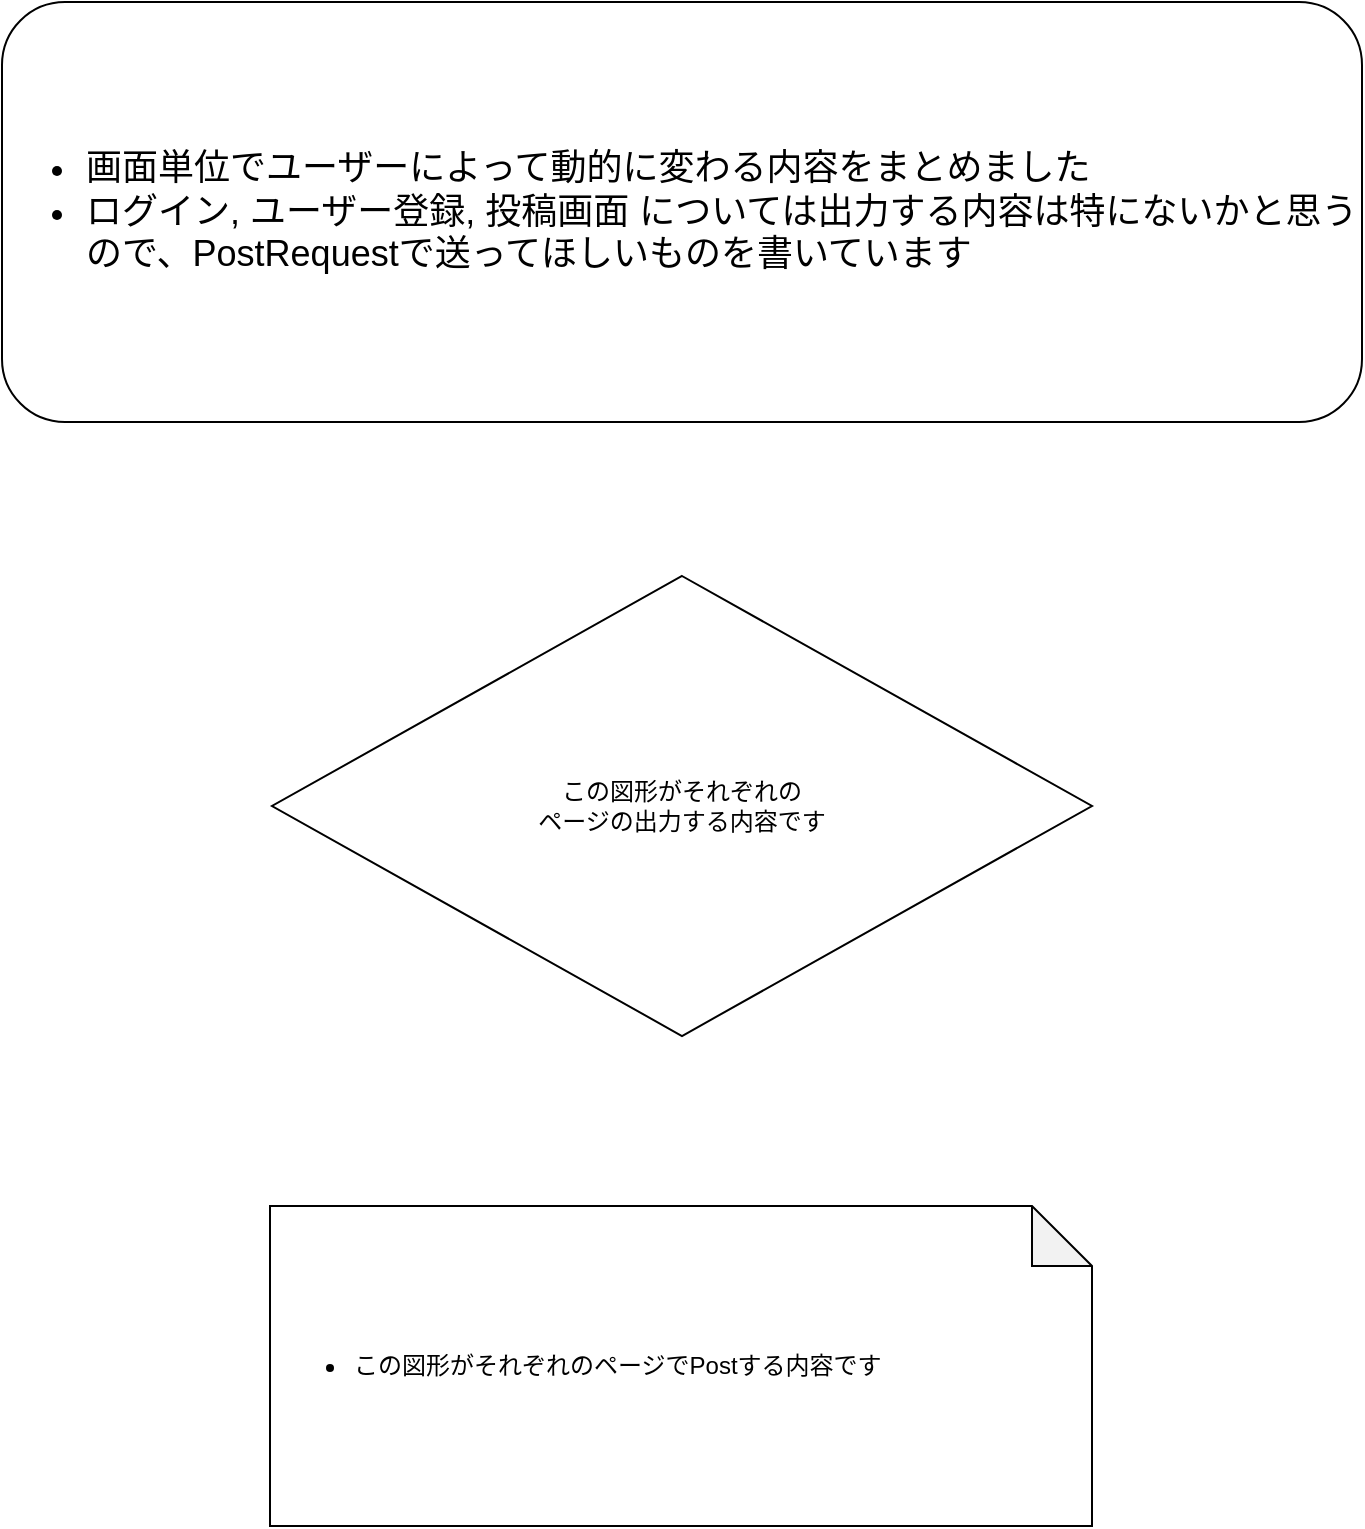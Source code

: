 <mxfile>
    <diagram id="TOjAec38Bqr92ZQ6rcLn" name="README">
        <mxGraphModel dx="1178" dy="1011" grid="1" gridSize="10" guides="1" tooltips="1" connect="1" arrows="1" fold="1" page="1" pageScale="1" pageWidth="827" pageHeight="1169" math="0" shadow="0">
            <root>
                <mxCell id="Z340vtowlNFs9T8fUVKw-0"/>
                <mxCell id="Z340vtowlNFs9T8fUVKw-1" parent="Z340vtowlNFs9T8fUVKw-0"/>
                <mxCell id="0" value="" style="group" parent="Z340vtowlNFs9T8fUVKw-1" vertex="1" connectable="0">
                    <mxGeometry x="208" y="347" width="411" height="475" as="geometry"/>
                </mxCell>
                <mxCell id="ZrhUMoB5-oB5zieBaNrR-1" value="この図形がそれぞれの&lt;br&gt;ページの出力する内容です" style="rhombus;whiteSpace=wrap;html=1;" parent="0" vertex="1">
                    <mxGeometry x="1" width="410" height="230" as="geometry"/>
                </mxCell>
                <mxCell id="ZrhUMoB5-oB5zieBaNrR-2" value="&lt;ul&gt;&lt;li&gt;この図形がそれぞれのページでPostする内容です&lt;/li&gt;&lt;/ul&gt;" style="shape=note;whiteSpace=wrap;html=1;backgroundOutline=1;darkOpacity=0.05;align=left;" parent="0" vertex="1">
                    <mxGeometry y="315" width="411" height="160" as="geometry"/>
                </mxCell>
                <mxCell id="Xd4OK4X50svH7sEJbm8g-0" value="&lt;ul&gt;&lt;li&gt;画面単位でユーザーによって動的に変わる内容をまとめました&lt;/li&gt;&lt;li&gt;ログイン, ユーザー登録, 投稿画面 については出力する内容は特にないかと思うので、PostRequestで送ってほしいものを書いています&lt;/li&gt;&lt;/ul&gt;" style="rounded=1;whiteSpace=wrap;html=1;fontSize=18;align=left;" parent="Z340vtowlNFs9T8fUVKw-1" vertex="1">
                    <mxGeometry x="74" y="60" width="680" height="210" as="geometry"/>
                </mxCell>
            </root>
        </mxGraphModel>
    </diagram>
    <diagram id="IO1MSbE2mdEYFcM0x6xF" name="ホーム画面">
        <mxGraphModel dx="1178" dy="1011" grid="1" gridSize="10" guides="1" tooltips="1" connect="1" arrows="1" fold="1" page="1" pageScale="1" pageWidth="827" pageHeight="1169" math="0" shadow="0">
            <root>
                <mxCell id="0"/>
                <mxCell id="1" parent="0"/>
                <mxCell id="IXMUylkqyQwvcKXOMblG-1" value="ホーム画面に表示する記事一覧" style="swimlane;" parent="1" vertex="1">
                    <mxGeometry x="119" y="80" width="590" height="380" as="geometry"/>
                </mxCell>
                <mxCell id="p5NHpRmwwphwd0liqsfX-1" value="&lt;div style=&quot;text-align: justify&quot;&gt;&lt;font style=&quot;font-size: 16px&quot;&gt;[ articleList ]&lt;/font&gt;&lt;/div&gt;&lt;div style=&quot;text-align: justify&quot;&gt;&lt;font size=&quot;3&quot;&gt;userName&lt;/font&gt;&lt;/div&gt;&lt;div style=&quot;text-align: justify&quot;&gt;&lt;font size=&quot;3&quot;&gt;title&lt;/font&gt;&lt;/div&gt;&lt;div style=&quot;text-align: justify&quot;&gt;&lt;font size=&quot;3&quot;&gt;tags&lt;/font&gt;&lt;/div&gt;&lt;div style=&quot;text-align: justify&quot;&gt;&lt;font size=&quot;3&quot;&gt;likesCount&lt;/font&gt;&lt;/div&gt;&lt;div style=&quot;text-align: justify&quot;&gt;&lt;font size=&quot;3&quot;&gt;postedDate&lt;/font&gt;&lt;/div&gt;" style="rhombus;whiteSpace=wrap;html=1;" parent="IXMUylkqyQwvcKXOMblG-1" vertex="1">
                    <mxGeometry x="60" y="50" width="470" height="300" as="geometry"/>
                </mxCell>
            </root>
        </mxGraphModel>
    </diagram>
    <diagram id="wjPuVwsGQqiZOK8hDawq" name="記事画面">
        <mxGraphModel dx="1178" dy="1011" grid="1" gridSize="10" guides="1" tooltips="1" connect="1" arrows="1" fold="1" page="1" pageScale="1" pageWidth="827" pageHeight="1169" math="0" shadow="0">
            <root>
                <mxCell id="vGxZBRVO76o9lHpCY_97-0"/>
                <mxCell id="vGxZBRVO76o9lHpCY_97-1" parent="vGxZBRVO76o9lHpCY_97-0"/>
                <mxCell id="aJAqhOcmWjOFBaTY7RBI-0" value="記事詳細" style="swimlane;" parent="vGxZBRVO76o9lHpCY_97-1" vertex="1">
                    <mxGeometry x="40" y="40" width="750" height="670" as="geometry"/>
                </mxCell>
                <mxCell id="aJAqhOcmWjOFBaTY7RBI-1" value="&lt;div style=&quot;text-align: justify&quot;&gt;&lt;font style=&quot;font-size: 16px&quot;&gt;&lt;span&gt;[Article]&lt;/span&gt;&lt;br&gt;&lt;/font&gt;&lt;/div&gt;&lt;div style=&quot;text-align: justify&quot;&gt;&lt;font size=&quot;3&quot;&gt;title&lt;br&gt;&lt;/font&gt;&lt;/div&gt;&lt;div style=&quot;text-align: justify&quot;&gt;&lt;font size=&quot;3&quot;&gt;content&lt;/font&gt;&lt;/div&gt;&lt;div style=&quot;text-align: justify&quot;&gt;&lt;font size=&quot;3&quot;&gt;tags&lt;/font&gt;&lt;/div&gt;&lt;div style=&quot;text-align: justify&quot;&gt;&lt;font size=&quot;3&quot;&gt;postedDate&lt;/font&gt;&lt;/div&gt;&lt;div style=&quot;text-align: justify&quot;&gt;&lt;font size=&quot;3&quot;&gt;&lt;br&gt;&lt;/font&gt;&lt;/div&gt;&lt;div style=&quot;text-align: justify&quot;&gt;&lt;font size=&quot;3&quot;&gt;&lt;span&gt;[PostedUser]&lt;/span&gt;&lt;br&gt;&lt;/font&gt;&lt;/div&gt;&lt;div style=&quot;text-align: justify&quot;&gt;&lt;font size=&quot;3&quot;&gt;image&lt;/font&gt;&lt;/div&gt;&lt;div style=&quot;text-align: justify&quot;&gt;&lt;font size=&quot;3&quot;&gt;userName&lt;/font&gt;&lt;/div&gt;&lt;div style=&quot;text-align: justify&quot;&gt;&lt;font size=&quot;3&quot;&gt;engineerType&lt;/font&gt;&lt;/div&gt;&lt;div style=&quot;text-align: justify&quot;&gt;&lt;font size=&quot;3&quot;&gt;comment&lt;/font&gt;&lt;/div&gt;&lt;div style=&quot;text-align: justify&quot;&gt;&lt;font size=&quot;3&quot;&gt;followerCount&lt;/font&gt;&lt;/div&gt;&lt;div style=&quot;text-align: justify&quot;&gt;&lt;font size=&quot;3&quot;&gt;followCount&lt;/font&gt;&lt;/div&gt;&lt;div style=&quot;text-align: justify&quot;&gt;&lt;font size=&quot;3&quot;&gt;postedCount&lt;/font&gt;&lt;/div&gt;&lt;div style=&quot;text-align: justify&quot;&gt;&lt;font size=&quot;3&quot;&gt;&lt;br&gt;&lt;/font&gt;&lt;/div&gt;&lt;div style=&quot;text-align: justify&quot;&gt;&lt;font size=&quot;3&quot;&gt;[likesUser]&lt;/font&gt;&lt;/div&gt;&lt;div style=&quot;text-align: justify&quot;&gt;&lt;font size=&quot;3&quot;&gt;userName&lt;/font&gt;&lt;/div&gt;&lt;div style=&quot;text-align: justify&quot;&gt;&lt;font size=&quot;3&quot;&gt;image&lt;/font&gt;&lt;/div&gt;&lt;div style=&quot;text-align: justify&quot;&gt;&lt;font size=&quot;3&quot;&gt;comment&lt;/font&gt;&lt;/div&gt;&lt;div style=&quot;text-align: justify&quot;&gt;&lt;font size=&quot;3&quot;&gt;engineerType&lt;/font&gt;&lt;/div&gt;&lt;div style=&quot;text-align: justify&quot;&gt;&lt;font size=&quot;3&quot;&gt;tags&lt;/font&gt;&lt;/div&gt;&lt;div style=&quot;text-align: justify&quot;&gt;&lt;font size=&quot;3&quot;&gt;&lt;br&gt;&lt;/font&gt;&lt;/div&gt;&lt;div style=&quot;text-align: justify&quot;&gt;&lt;font size=&quot;3&quot;&gt;[comments]&lt;/font&gt;&lt;/div&gt;&lt;div style=&quot;text-align: justify&quot;&gt;&lt;font size=&quot;3&quot;&gt;userName&lt;/font&gt;&lt;/div&gt;&lt;div style=&quot;text-align: justify&quot;&gt;&lt;font size=&quot;3&quot;&gt;image&lt;/font&gt;&lt;/div&gt;&lt;div style=&quot;text-align: justify&quot;&gt;&lt;font size=&quot;3&quot;&gt;comment&lt;/font&gt;&lt;/div&gt;&lt;div style=&quot;text-align: justify&quot;&gt;&lt;font size=&quot;3&quot;&gt;likesCount&lt;/font&gt;&lt;/div&gt;" style="rhombus;whiteSpace=wrap;html=1;" parent="aJAqhOcmWjOFBaTY7RBI-0" vertex="1">
                    <mxGeometry x="64" y="30" width="620" height="630" as="geometry"/>
                </mxCell>
            </root>
        </mxGraphModel>
    </diagram>
    <diagram id="4KqTqpcfU4mMgDoWI4Ux" name="ユーザーページ">
        <mxGraphModel dx="1178" dy="1011" grid="1" gridSize="10" guides="1" tooltips="1" connect="1" arrows="1" fold="1" page="1" pageScale="1" pageWidth="827" pageHeight="1169" math="0" shadow="0">
            <root>
                <mxCell id="Q5HR6Xw7V5B-4KHVWK0--0"/>
                <mxCell id="Q5HR6Xw7V5B-4KHVWK0--1" parent="Q5HR6Xw7V5B-4KHVWK0--0"/>
                <mxCell id="Hv5RDWwC1RzuadH-VDTB-0" value="ユーザーページに出力する情報" style="swimlane;" parent="Q5HR6Xw7V5B-4KHVWK0--1" vertex="1">
                    <mxGeometry x="130" y="50" width="590" height="500" as="geometry"/>
                </mxCell>
                <mxCell id="6m9MH7iaxlGN5KFNrG2f-1" value="&lt;div style=&quot;text-align: justify&quot;&gt;&lt;font style=&quot;font-size: 16px&quot;&gt;[userInfo]&lt;/font&gt;&lt;/div&gt;&lt;div style=&quot;text-align: justify&quot;&gt;&lt;font size=&quot;3&quot;&gt;userName&lt;/font&gt;&lt;/div&gt;&lt;div style=&quot;text-align: justify&quot;&gt;&lt;font size=&quot;3&quot;&gt;image&lt;/font&gt;&lt;/div&gt;&lt;div style=&quot;text-align: justify&quot;&gt;&lt;font size=&quot;3&quot;&gt;engineerType&lt;/font&gt;&lt;/div&gt;&lt;div style=&quot;text-align: justify&quot;&gt;&lt;font size=&quot;3&quot;&gt;comment&lt;/font&gt;&lt;/div&gt;&lt;div style=&quot;text-align: justify&quot;&gt;&lt;font size=&quot;3&quot;&gt;followCount&lt;/font&gt;&lt;/div&gt;&lt;div style=&quot;text-align: justify&quot;&gt;&lt;font size=&quot;3&quot;&gt;followerCount&lt;/font&gt;&lt;/div&gt;&lt;div style=&quot;text-align: justify&quot;&gt;&lt;font size=&quot;3&quot;&gt;tagsList&lt;/font&gt;&lt;/div&gt;&lt;div style=&quot;text-align: justify&quot;&gt;&lt;font size=&quot;3&quot;&gt;articleCount&lt;/font&gt;&lt;/div&gt;&lt;div style=&quot;text-align: justify&quot;&gt;&lt;font size=&quot;3&quot;&gt;&lt;br&gt;&lt;/font&gt;&lt;/div&gt;&lt;div style=&quot;text-align: justify&quot;&gt;&lt;font size=&quot;3&quot;&gt;[articleList]&lt;/font&gt;&lt;/div&gt;&lt;div style=&quot;text-align: justify&quot;&gt;&lt;font size=&quot;3&quot;&gt;title&lt;/font&gt;&lt;/div&gt;&lt;div style=&quot;text-align: justify&quot;&gt;&lt;font size=&quot;3&quot;&gt;tags&lt;/font&gt;&lt;/div&gt;&lt;div style=&quot;text-align: justify&quot;&gt;&lt;font size=&quot;3&quot;&gt;likesCount&lt;/font&gt;&lt;/div&gt;&lt;div style=&quot;text-align: justify&quot;&gt;&lt;font size=&quot;3&quot;&gt;postedDate&lt;/font&gt;&lt;/div&gt;" style="rhombus;whiteSpace=wrap;html=1;" parent="Hv5RDWwC1RzuadH-VDTB-0" vertex="1">
                    <mxGeometry x="100" y="70" width="410" height="370" as="geometry"/>
                </mxCell>
            </root>
        </mxGraphModel>
    </diagram>
    <diagram id="1JO676AMW4_QmNl2q5GR" name="フォロー, フォロワー画面">
        <mxGraphModel dx="1178" dy="1011" grid="1" gridSize="10" guides="1" tooltips="1" connect="1" arrows="1" fold="1" page="1" pageScale="1" pageWidth="827" pageHeight="1169" math="0" shadow="0">
            <root>
                <mxCell id="oD6eJyackzFd_JmDZigf-0"/>
                <mxCell id="oD6eJyackzFd_JmDZigf-1" parent="oD6eJyackzFd_JmDZigf-0"/>
                <mxCell id="8KNMMjLAGa-Jn2QONhuN-0" value="フォロー・フォロワー" style="swimlane;" parent="oD6eJyackzFd_JmDZigf-1" vertex="1">
                    <mxGeometry x="130" y="50" width="590" height="380" as="geometry"/>
                </mxCell>
                <mxCell id="8KNMMjLAGa-Jn2QONhuN-1" value="&lt;div style=&quot;text-align: justify&quot;&gt;&lt;font style=&quot;font-size: 16px&quot;&gt;[UserList]&lt;br&gt;&lt;/font&gt;&lt;/div&gt;&lt;div style=&quot;text-align: justify&quot;&gt;&lt;font size=&quot;3&quot;&gt;userName&lt;/font&gt;&lt;/div&gt;&lt;div style=&quot;text-align: justify&quot;&gt;&lt;font size=&quot;3&quot;&gt;image&lt;/font&gt;&lt;/div&gt;&lt;div style=&quot;text-align: justify&quot;&gt;&lt;font size=&quot;3&quot;&gt;comment&lt;/font&gt;&lt;/div&gt;&lt;div style=&quot;text-align: justify&quot;&gt;&lt;font size=&quot;3&quot;&gt;tags&lt;/font&gt;&lt;/div&gt;" style="rhombus;whiteSpace=wrap;html=1;" parent="8KNMMjLAGa-Jn2QONhuN-0" vertex="1">
                    <mxGeometry x="60" y="50" width="470" height="300" as="geometry"/>
                </mxCell>
            </root>
        </mxGraphModel>
    </diagram>
    <diagram id="_qi8YO8qRfochqu0tMmV" name="ログイン">
        <mxGraphModel dx="1178" dy="1011" grid="1" gridSize="10" guides="1" tooltips="1" connect="1" arrows="1" fold="1" page="1" pageScale="1" pageWidth="827" pageHeight="1169" math="0" shadow="0">
            <root>
                <mxCell id="ey9X1KTGInJevS6miDnt-0"/>
                <mxCell id="ey9X1KTGInJevS6miDnt-1" parent="ey9X1KTGInJevS6miDnt-0"/>
                <mxCell id="i4bbj482nddJX64HNEZd-0" value="ログイン処理" style="swimlane;" parent="ey9X1KTGInJevS6miDnt-1" vertex="1">
                    <mxGeometry x="50" y="80" width="740" height="400" as="geometry"/>
                </mxCell>
                <mxCell id="i4bbj482nddJX64HNEZd-2" value="&lt;ul&gt;&lt;li&gt;&lt;font style=&quot;font-size: 16px&quot;&gt;userId&lt;/font&gt;&lt;/li&gt;&lt;li&gt;&lt;font size=&quot;3&quot;&gt;password&lt;/font&gt;&lt;/li&gt;&lt;/ul&gt;" style="shape=note;whiteSpace=wrap;html=1;backgroundOutline=1;darkOpacity=0.05;align=left;" parent="i4bbj482nddJX64HNEZd-0" vertex="1">
                    <mxGeometry x="251" y="140" width="226" height="100" as="geometry"/>
                </mxCell>
            </root>
        </mxGraphModel>
    </diagram>
    <diagram id="BHNKe7FaLvuEek9LJ8FT" name="ユーザー登録">
        <mxGraphModel dx="1178" dy="1011" grid="1" gridSize="10" guides="1" tooltips="1" connect="1" arrows="1" fold="1" page="1" pageScale="1" pageWidth="827" pageHeight="1169" math="0" shadow="0">
            <root>
                <mxCell id="vV3oujGr-8vT-vV_kl9R-0"/>
                <mxCell id="vV3oujGr-8vT-vV_kl9R-1" parent="vV3oujGr-8vT-vV_kl9R-0"/>
                <mxCell id="mZyVOxAp-tI_onH36zQX-0" value="ユーザー登録処理" style="swimlane;" parent="vV3oujGr-8vT-vV_kl9R-1" vertex="1">
                    <mxGeometry x="119" y="90" width="590" height="380" as="geometry"/>
                </mxCell>
                <mxCell id="mZyVOxAp-tI_onH36zQX-1" value="&lt;div style=&quot;text-align: left&quot;&gt;&lt;ul&gt;&lt;li&gt;&lt;span&gt;&lt;font style=&quot;font-size: 16px&quot;&gt;userName&lt;/font&gt;&lt;/span&gt;&lt;/li&gt;&lt;li&gt;&lt;span&gt;&lt;font size=&quot;3&quot;&gt;email&lt;/font&gt;&lt;/span&gt;&lt;/li&gt;&lt;li&gt;&lt;span&gt;&lt;font size=&quot;3&quot;&gt;password&lt;/font&gt;&lt;/span&gt;&lt;/li&gt;&lt;li&gt;&lt;span&gt;&lt;font size=&quot;3&quot;&gt;engineerType&lt;/font&gt;&lt;/span&gt;&lt;/li&gt;&lt;/ul&gt;&lt;/div&gt;" style="shape=note;whiteSpace=wrap;html=1;backgroundOutline=1;darkOpacity=0.05;" parent="mZyVOxAp-tI_onH36zQX-0" vertex="1">
                    <mxGeometry x="157" y="110" width="275" height="160" as="geometry"/>
                </mxCell>
            </root>
        </mxGraphModel>
    </diagram>
    <diagram id="pI2Atk3QBT7HL0PJher7" name="投稿画面">
        <mxGraphModel dx="1178" dy="1011" grid="1" gridSize="10" guides="1" tooltips="1" connect="1" arrows="1" fold="1" page="1" pageScale="1" pageWidth="827" pageHeight="1169" math="0" shadow="0">
            <root>
                <mxCell id="KGnYv_AIOO3_AxNBBZcK-0"/>
                <mxCell id="KGnYv_AIOO3_AxNBBZcK-1" parent="KGnYv_AIOO3_AxNBBZcK-0"/>
                <mxCell id="pSF9XFQ3wwtPJ5sig_vy-0" value="記事投稿" style="swimlane;" parent="KGnYv_AIOO3_AxNBBZcK-1" vertex="1">
                    <mxGeometry x="119" y="80" width="590" height="380" as="geometry"/>
                </mxCell>
                <mxCell id="pSF9XFQ3wwtPJ5sig_vy-1" value="&lt;ul&gt;&lt;li style=&quot;text-align: justify&quot;&gt;&lt;font style=&quot;font-size: 16px&quot;&gt;userId&lt;/font&gt;&lt;/li&gt;&lt;li style=&quot;text-align: justify&quot;&gt;&lt;font size=&quot;3&quot;&gt;title&lt;/font&gt;&lt;/li&gt;&lt;li style=&quot;text-align: justify&quot;&gt;&lt;font size=&quot;3&quot;&gt;content&lt;/font&gt;&lt;/li&gt;&lt;li style=&quot;text-align: justify&quot;&gt;&lt;font size=&quot;3&quot;&gt;tags&lt;/font&gt;&lt;/li&gt;&lt;/ul&gt;" style="shape=note;whiteSpace=wrap;html=1;backgroundOutline=1;darkOpacity=0.05;align=center;" parent="pSF9XFQ3wwtPJ5sig_vy-0" vertex="1">
                    <mxGeometry x="157" y="110" width="275" height="160" as="geometry"/>
                </mxCell>
            </root>
        </mxGraphModel>
    </diagram>
</mxfile>